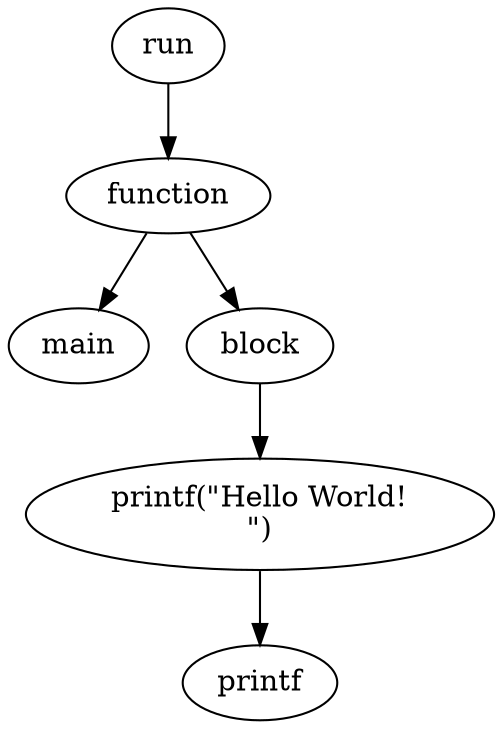digraph {
	8743555122948 [label=run]
	8743555121921 [label=function]
	8743555122948 -> 8743555121921
	8743555121363 [label=main]
	8743555121921 -> 8743555121363
	8743555121756 [label=block]
	8743555121921 -> 8743555121756
	8743555121744 [label="printf(\"Hello World!\n\")"]
	8743555121756 -> 8743555121744
	8743555121726 [label=printf]
	8743555121744 -> 8743555121726
}
